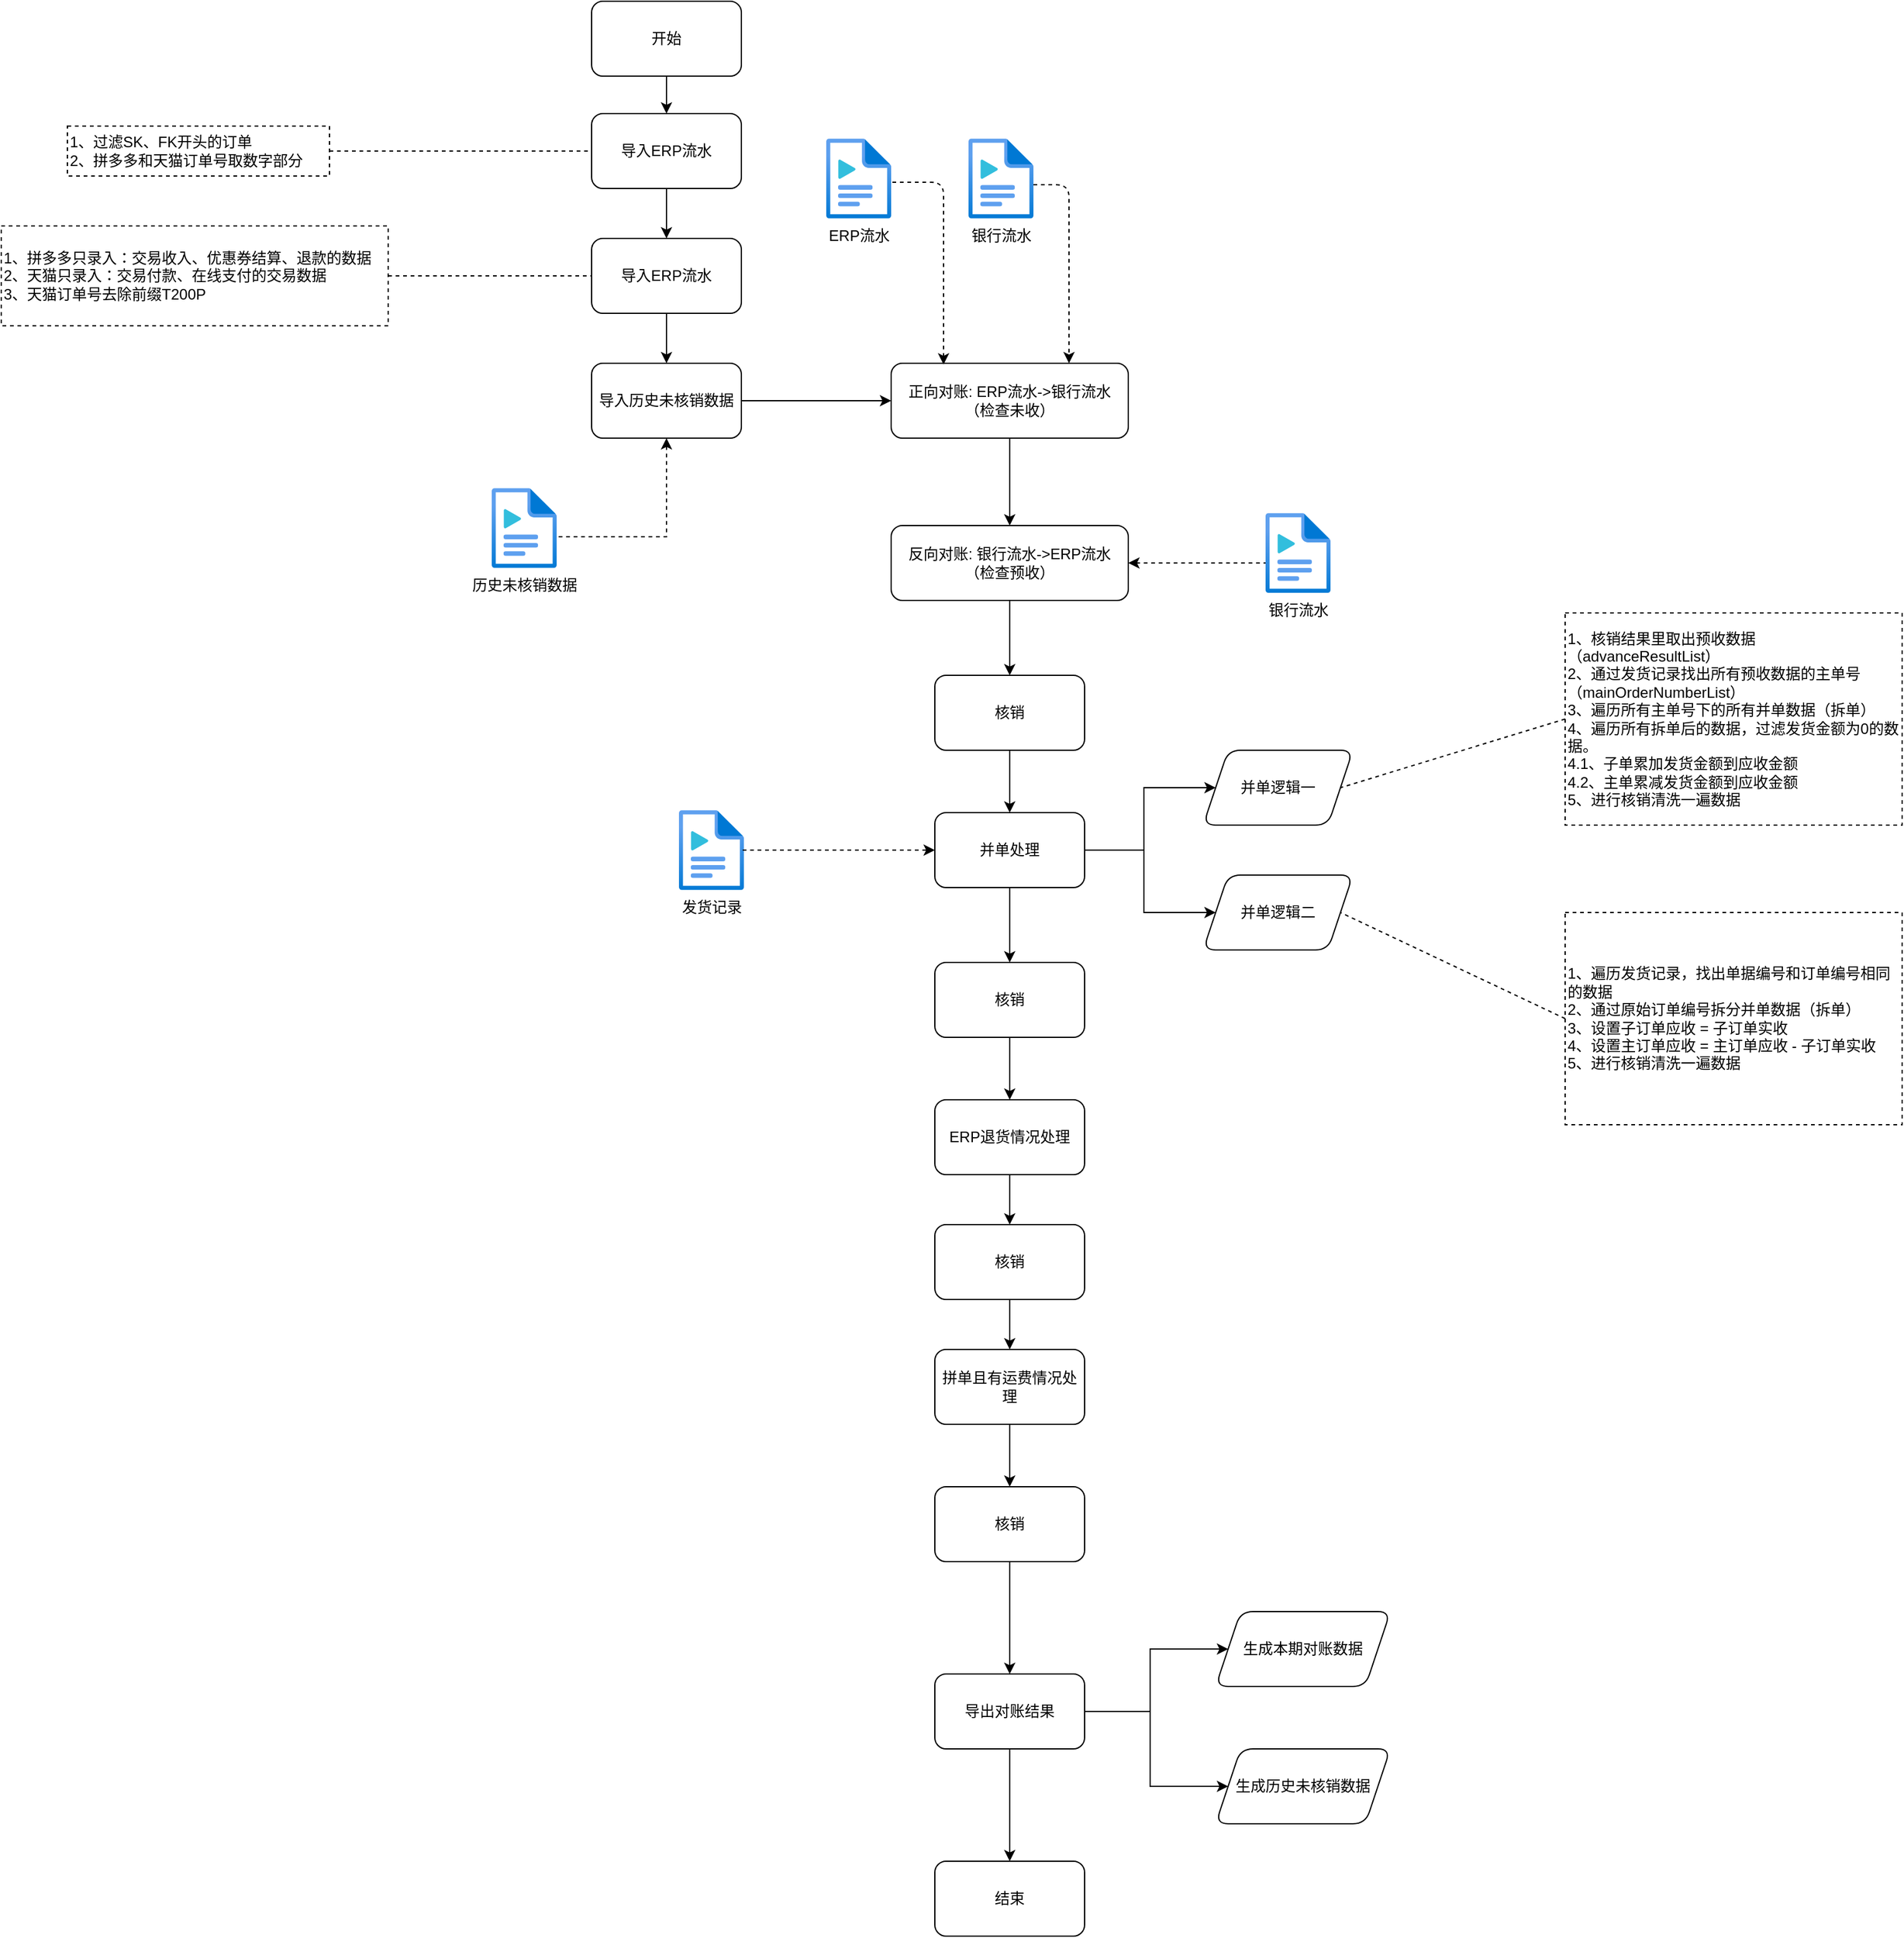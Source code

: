 <mxfile version="14.1.8" type="github">
  <diagram id="gHr1JoqbI7yrwuZ-KUK4" name="Page-1">
    <mxGraphModel dx="1843" dy="1730" grid="1" gridSize="10" guides="1" tooltips="1" connect="1" arrows="1" fold="1" page="1" pageScale="1" pageWidth="827" pageHeight="1169" math="0" shadow="0">
      <root>
        <mxCell id="0" />
        <mxCell id="1" parent="0" />
        <mxCell id="zHC3cjmE3yhob5l7D6uD-3" style="edgeStyle=orthogonalEdgeStyle;rounded=0;orthogonalLoop=1;jettySize=auto;html=1;exitX=1;exitY=0.5;exitDx=0;exitDy=0;" parent="1" source="zHC3cjmE3yhob5l7D6uD-1" target="zHC3cjmE3yhob5l7D6uD-2" edge="1">
          <mxGeometry relative="1" as="geometry" />
        </mxCell>
        <mxCell id="uR0UVcIPuwyNsC2U1HOz-40" style="edgeStyle=orthogonalEdgeStyle;rounded=0;orthogonalLoop=1;jettySize=auto;html=1;exitX=0.5;exitY=1;exitDx=0;exitDy=0;entryX=0.981;entryY=0.609;entryDx=0;entryDy=0;entryPerimeter=0;startArrow=classic;startFill=1;endArrow=none;endFill=0;dashed=1;" edge="1" parent="1" source="zHC3cjmE3yhob5l7D6uD-1" target="uR0UVcIPuwyNsC2U1HOz-37">
          <mxGeometry relative="1" as="geometry">
            <Array as="points">
              <mxPoint x="120" y="299" />
            </Array>
          </mxGeometry>
        </mxCell>
        <mxCell id="zHC3cjmE3yhob5l7D6uD-1" value="导入历史未核销数据" style="rounded=1;whiteSpace=wrap;html=1;" parent="1" vertex="1">
          <mxGeometry x="60" y="160" width="120" height="60" as="geometry" />
        </mxCell>
        <mxCell id="zHC3cjmE3yhob5l7D6uD-5" style="edgeStyle=orthogonalEdgeStyle;rounded=0;orthogonalLoop=1;jettySize=auto;html=1;exitX=0.5;exitY=1;exitDx=0;exitDy=0;" parent="1" source="zHC3cjmE3yhob5l7D6uD-2" target="zHC3cjmE3yhob5l7D6uD-4" edge="1">
          <mxGeometry relative="1" as="geometry" />
        </mxCell>
        <mxCell id="zHC3cjmE3yhob5l7D6uD-2" value="正向对账: ERP流水-&amp;gt;银行流水&lt;br&gt;（检查未收）" style="rounded=1;whiteSpace=wrap;html=1;" parent="1" vertex="1">
          <mxGeometry x="300" y="160" width="190" height="60" as="geometry" />
        </mxCell>
        <mxCell id="uR0UVcIPuwyNsC2U1HOz-3" style="edgeStyle=orthogonalEdgeStyle;rounded=0;orthogonalLoop=1;jettySize=auto;html=1;exitX=0.5;exitY=1;exitDx=0;exitDy=0;entryX=0.5;entryY=0;entryDx=0;entryDy=0;" edge="1" parent="1" source="zHC3cjmE3yhob5l7D6uD-4" target="uR0UVcIPuwyNsC2U1HOz-1">
          <mxGeometry relative="1" as="geometry" />
        </mxCell>
        <mxCell id="uR0UVcIPuwyNsC2U1HOz-55" style="rounded=0;orthogonalLoop=1;jettySize=auto;html=1;exitX=1;exitY=0.5;exitDx=0;exitDy=0;entryX=0.019;entryY=0.625;entryDx=0;entryDy=0;entryPerimeter=0;dashed=1;startArrow=classic;startFill=1;endArrow=none;endFill=0;" edge="1" parent="1" source="zHC3cjmE3yhob5l7D6uD-4" target="uR0UVcIPuwyNsC2U1HOz-45">
          <mxGeometry relative="1" as="geometry" />
        </mxCell>
        <mxCell id="zHC3cjmE3yhob5l7D6uD-4" value="反向对账: 银行流水-&amp;gt;ERP流水&lt;br&gt;（检查预收）" style="rounded=1;whiteSpace=wrap;html=1;" parent="1" vertex="1">
          <mxGeometry x="300" y="290" width="190" height="60" as="geometry" />
        </mxCell>
        <mxCell id="uR0UVcIPuwyNsC2U1HOz-24" style="edgeStyle=orthogonalEdgeStyle;rounded=0;orthogonalLoop=1;jettySize=auto;html=1;exitX=0.5;exitY=1;exitDx=0;exitDy=0;" edge="1" parent="1" source="uR0UVcIPuwyNsC2U1HOz-1" target="uR0UVcIPuwyNsC2U1HOz-4">
          <mxGeometry relative="1" as="geometry" />
        </mxCell>
        <mxCell id="uR0UVcIPuwyNsC2U1HOz-1" value="核销" style="rounded=1;whiteSpace=wrap;html=1;" vertex="1" parent="1">
          <mxGeometry x="335" y="410" width="120" height="60" as="geometry" />
        </mxCell>
        <mxCell id="uR0UVcIPuwyNsC2U1HOz-9" value="" style="edgeStyle=orthogonalEdgeStyle;rounded=0;orthogonalLoop=1;jettySize=auto;html=1;" edge="1" parent="1" source="uR0UVcIPuwyNsC2U1HOz-4" target="uR0UVcIPuwyNsC2U1HOz-8">
          <mxGeometry relative="1" as="geometry" />
        </mxCell>
        <mxCell id="uR0UVcIPuwyNsC2U1HOz-11" style="edgeStyle=orthogonalEdgeStyle;rounded=0;orthogonalLoop=1;jettySize=auto;html=1;exitX=1;exitY=0.5;exitDx=0;exitDy=0;entryX=0;entryY=0.5;entryDx=0;entryDy=0;" edge="1" parent="1" source="uR0UVcIPuwyNsC2U1HOz-4" target="uR0UVcIPuwyNsC2U1HOz-10">
          <mxGeometry relative="1" as="geometry" />
        </mxCell>
        <mxCell id="uR0UVcIPuwyNsC2U1HOz-22" style="edgeStyle=orthogonalEdgeStyle;rounded=0;orthogonalLoop=1;jettySize=auto;html=1;exitX=0.5;exitY=1;exitDx=0;exitDy=0;entryX=0.5;entryY=0;entryDx=0;entryDy=0;" edge="1" parent="1" source="uR0UVcIPuwyNsC2U1HOz-4" target="uR0UVcIPuwyNsC2U1HOz-21">
          <mxGeometry relative="1" as="geometry" />
        </mxCell>
        <mxCell id="uR0UVcIPuwyNsC2U1HOz-4" value="并单处理" style="whiteSpace=wrap;html=1;rounded=1;" vertex="1" parent="1">
          <mxGeometry x="335" y="520" width="120" height="60" as="geometry" />
        </mxCell>
        <mxCell id="uR0UVcIPuwyNsC2U1HOz-8" value="并单逻辑一" style="shape=parallelogram;perimeter=parallelogramPerimeter;whiteSpace=wrap;html=1;fixedSize=1;rounded=1;" vertex="1" parent="1">
          <mxGeometry x="550" y="470" width="120" height="60" as="geometry" />
        </mxCell>
        <mxCell id="uR0UVcIPuwyNsC2U1HOz-10" value="并单逻辑二" style="shape=parallelogram;perimeter=parallelogramPerimeter;whiteSpace=wrap;html=1;fixedSize=1;rounded=1;" vertex="1" parent="1">
          <mxGeometry x="550" y="570" width="120" height="60" as="geometry" />
        </mxCell>
        <mxCell id="uR0UVcIPuwyNsC2U1HOz-19" style="edgeStyle=orthogonalEdgeStyle;rounded=0;orthogonalLoop=1;jettySize=auto;html=1;exitX=0.5;exitY=1;exitDx=0;exitDy=0;entryX=0.5;entryY=0;entryDx=0;entryDy=0;" edge="1" parent="1" source="uR0UVcIPuwyNsC2U1HOz-12" target="uR0UVcIPuwyNsC2U1HOz-18">
          <mxGeometry relative="1" as="geometry" />
        </mxCell>
        <mxCell id="uR0UVcIPuwyNsC2U1HOz-12" value="ERP退货情况处理" style="whiteSpace=wrap;html=1;rounded=1;" vertex="1" parent="1">
          <mxGeometry x="335" y="750" width="120" height="60" as="geometry" />
        </mxCell>
        <mxCell id="uR0UVcIPuwyNsC2U1HOz-17" value="" style="edgeStyle=orthogonalEdgeStyle;rounded=0;orthogonalLoop=1;jettySize=auto;html=1;" edge="1" parent="1" source="uR0UVcIPuwyNsC2U1HOz-14" target="uR0UVcIPuwyNsC2U1HOz-16">
          <mxGeometry relative="1" as="geometry" />
        </mxCell>
        <mxCell id="uR0UVcIPuwyNsC2U1HOz-14" value="拼单且有运费情况处理" style="whiteSpace=wrap;html=1;rounded=1;" vertex="1" parent="1">
          <mxGeometry x="335" y="950" width="120" height="60" as="geometry" />
        </mxCell>
        <mxCell id="uR0UVcIPuwyNsC2U1HOz-26" value="" style="edgeStyle=orthogonalEdgeStyle;rounded=0;orthogonalLoop=1;jettySize=auto;html=1;" edge="1" parent="1" source="uR0UVcIPuwyNsC2U1HOz-16" target="uR0UVcIPuwyNsC2U1HOz-25">
          <mxGeometry relative="1" as="geometry" />
        </mxCell>
        <mxCell id="uR0UVcIPuwyNsC2U1HOz-16" value="核销" style="whiteSpace=wrap;html=1;rounded=1;" vertex="1" parent="1">
          <mxGeometry x="335" y="1060" width="120" height="60" as="geometry" />
        </mxCell>
        <mxCell id="uR0UVcIPuwyNsC2U1HOz-20" style="edgeStyle=orthogonalEdgeStyle;rounded=0;orthogonalLoop=1;jettySize=auto;html=1;exitX=0.5;exitY=1;exitDx=0;exitDy=0;entryX=0.5;entryY=0;entryDx=0;entryDy=0;" edge="1" parent="1" source="uR0UVcIPuwyNsC2U1HOz-18" target="uR0UVcIPuwyNsC2U1HOz-14">
          <mxGeometry relative="1" as="geometry" />
        </mxCell>
        <mxCell id="uR0UVcIPuwyNsC2U1HOz-18" value="核销" style="whiteSpace=wrap;html=1;rounded=1;" vertex="1" parent="1">
          <mxGeometry x="335" y="850" width="120" height="60" as="geometry" />
        </mxCell>
        <mxCell id="uR0UVcIPuwyNsC2U1HOz-23" style="edgeStyle=orthogonalEdgeStyle;rounded=0;orthogonalLoop=1;jettySize=auto;html=1;exitX=0.5;exitY=1;exitDx=0;exitDy=0;" edge="1" parent="1" source="uR0UVcIPuwyNsC2U1HOz-21" target="uR0UVcIPuwyNsC2U1HOz-12">
          <mxGeometry relative="1" as="geometry" />
        </mxCell>
        <mxCell id="uR0UVcIPuwyNsC2U1HOz-21" value="核销" style="whiteSpace=wrap;html=1;rounded=1;" vertex="1" parent="1">
          <mxGeometry x="335" y="640" width="120" height="60" as="geometry" />
        </mxCell>
        <mxCell id="uR0UVcIPuwyNsC2U1HOz-28" value="" style="edgeStyle=orthogonalEdgeStyle;rounded=0;orthogonalLoop=1;jettySize=auto;html=1;" edge="1" parent="1" source="uR0UVcIPuwyNsC2U1HOz-25" target="uR0UVcIPuwyNsC2U1HOz-27">
          <mxGeometry relative="1" as="geometry" />
        </mxCell>
        <mxCell id="uR0UVcIPuwyNsC2U1HOz-30" style="edgeStyle=orthogonalEdgeStyle;rounded=0;orthogonalLoop=1;jettySize=auto;html=1;exitX=1;exitY=0.5;exitDx=0;exitDy=0;entryX=0;entryY=0.5;entryDx=0;entryDy=0;" edge="1" parent="1" source="uR0UVcIPuwyNsC2U1HOz-25" target="uR0UVcIPuwyNsC2U1HOz-29">
          <mxGeometry relative="1" as="geometry" />
        </mxCell>
        <mxCell id="uR0UVcIPuwyNsC2U1HOz-34" style="edgeStyle=orthogonalEdgeStyle;rounded=0;orthogonalLoop=1;jettySize=auto;html=1;exitX=0.5;exitY=1;exitDx=0;exitDy=0;entryX=0.5;entryY=0;entryDx=0;entryDy=0;" edge="1" parent="1" source="uR0UVcIPuwyNsC2U1HOz-25" target="uR0UVcIPuwyNsC2U1HOz-33">
          <mxGeometry relative="1" as="geometry" />
        </mxCell>
        <mxCell id="uR0UVcIPuwyNsC2U1HOz-25" value="导出对账结果" style="whiteSpace=wrap;html=1;rounded=1;" vertex="1" parent="1">
          <mxGeometry x="335" y="1210" width="120" height="60" as="geometry" />
        </mxCell>
        <mxCell id="uR0UVcIPuwyNsC2U1HOz-27" value="生成本期对账数据" style="shape=parallelogram;perimeter=parallelogramPerimeter;whiteSpace=wrap;html=1;fixedSize=1;rounded=1;" vertex="1" parent="1">
          <mxGeometry x="560" y="1160" width="140" height="60" as="geometry" />
        </mxCell>
        <mxCell id="uR0UVcIPuwyNsC2U1HOz-29" value="生成历史未核销数据" style="shape=parallelogram;perimeter=parallelogramPerimeter;whiteSpace=wrap;html=1;fixedSize=1;rounded=1;" vertex="1" parent="1">
          <mxGeometry x="560" y="1270" width="140" height="60" as="geometry" />
        </mxCell>
        <mxCell id="uR0UVcIPuwyNsC2U1HOz-31" value="开始" style="rounded=1;whiteSpace=wrap;html=1;" vertex="1" parent="1">
          <mxGeometry x="60" y="-130" width="120" height="60" as="geometry" />
        </mxCell>
        <mxCell id="uR0UVcIPuwyNsC2U1HOz-33" value="结束" style="rounded=1;whiteSpace=wrap;html=1;" vertex="1" parent="1">
          <mxGeometry x="335" y="1360" width="120" height="60" as="geometry" />
        </mxCell>
        <mxCell id="uR0UVcIPuwyNsC2U1HOz-37" value="历史未核销数据" style="aspect=fixed;html=1;points=[];align=center;image;fontSize=12;image=img/lib/azure2/general/Media_File.svg;" vertex="1" parent="1">
          <mxGeometry x="-20" y="260" width="52" height="64" as="geometry" />
        </mxCell>
        <mxCell id="uR0UVcIPuwyNsC2U1HOz-41" value="ERP流水" style="aspect=fixed;html=1;points=[];align=center;image;fontSize=12;image=img/lib/azure2/general/Media_File.svg;" vertex="1" parent="1">
          <mxGeometry x="248" y="-20" width="52" height="64" as="geometry" />
        </mxCell>
        <mxCell id="uR0UVcIPuwyNsC2U1HOz-42" value="银行流水" style="aspect=fixed;html=1;points=[];align=center;image;fontSize=12;image=img/lib/azure2/general/Media_File.svg;" vertex="1" parent="1">
          <mxGeometry x="362" y="-20" width="52" height="64" as="geometry" />
        </mxCell>
        <mxCell id="uR0UVcIPuwyNsC2U1HOz-45" value="银行流水" style="aspect=fixed;html=1;points=[];align=center;image;fontSize=12;image=img/lib/azure2/general/Media_File.svg;" vertex="1" parent="1">
          <mxGeometry x="600" y="280" width="52" height="64" as="geometry" />
        </mxCell>
        <mxCell id="uR0UVcIPuwyNsC2U1HOz-47" value="发货记录" style="aspect=fixed;html=1;points=[];align=center;image;fontSize=12;image=img/lib/azure2/general/Media_File.svg;" vertex="1" parent="1">
          <mxGeometry x="130" y="518" width="52" height="64" as="geometry" />
        </mxCell>
        <mxCell id="uR0UVcIPuwyNsC2U1HOz-48" value="" style="endArrow=classic;html=1;dashed=1;entryX=0;entryY=0.5;entryDx=0;entryDy=0;exitX=0.981;exitY=0.5;exitDx=0;exitDy=0;exitPerimeter=0;" edge="1" parent="1" source="uR0UVcIPuwyNsC2U1HOz-47" target="uR0UVcIPuwyNsC2U1HOz-4">
          <mxGeometry width="50" height="50" relative="1" as="geometry">
            <mxPoint x="100" y="510" as="sourcePoint" />
            <mxPoint x="150" y="460" as="targetPoint" />
          </mxGeometry>
        </mxCell>
        <mxCell id="uR0UVcIPuwyNsC2U1HOz-52" value="" style="endArrow=classic;html=1;dashed=1;exitX=1.019;exitY=0.547;exitDx=0;exitDy=0;exitPerimeter=0;entryX=0.221;entryY=0.017;entryDx=0;entryDy=0;entryPerimeter=0;edgeStyle=orthogonalEdgeStyle;" edge="1" parent="1" source="uR0UVcIPuwyNsC2U1HOz-41" target="zHC3cjmE3yhob5l7D6uD-2">
          <mxGeometry width="50" height="50" relative="1" as="geometry">
            <mxPoint x="320" y="140" as="sourcePoint" />
            <mxPoint x="370" y="90" as="targetPoint" />
          </mxGeometry>
        </mxCell>
        <mxCell id="uR0UVcIPuwyNsC2U1HOz-53" value="" style="endArrow=classic;html=1;dashed=1;exitX=1;exitY=0.578;exitDx=0;exitDy=0;exitPerimeter=0;entryX=0.75;entryY=0;entryDx=0;entryDy=0;edgeStyle=orthogonalEdgeStyle;" edge="1" parent="1" source="uR0UVcIPuwyNsC2U1HOz-42" target="zHC3cjmE3yhob5l7D6uD-2">
          <mxGeometry width="50" height="50" relative="1" as="geometry">
            <mxPoint x="500" y="70" as="sourcePoint" />
            <mxPoint x="550" y="20" as="targetPoint" />
          </mxGeometry>
        </mxCell>
        <mxCell id="uR0UVcIPuwyNsC2U1HOz-58" style="edgeStyle=none;rounded=0;orthogonalLoop=1;jettySize=auto;html=1;exitX=0;exitY=0.5;exitDx=0;exitDy=0;entryX=1;entryY=0.5;entryDx=0;entryDy=0;dashed=1;startArrow=none;startFill=0;endArrow=none;endFill=0;" edge="1" parent="1" source="uR0UVcIPuwyNsC2U1HOz-56" target="uR0UVcIPuwyNsC2U1HOz-8">
          <mxGeometry relative="1" as="geometry" />
        </mxCell>
        <mxCell id="uR0UVcIPuwyNsC2U1HOz-56" value="1、核销结果里取出预收数据&lt;br&gt;（advanceResultList）&lt;br&gt;2、通过发货记录找出所有预收数据的主单号（mainOrderNumberList）&lt;br&gt;3、遍历所有主单号下的所有并单数据（拆单）&lt;br&gt;4、遍历所有拆单后的数据，过滤发货金额为0的数据。&lt;br&gt;4.1、子单累加发货金额到应收金额&lt;br&gt;4.2、主单累减发货金额到应收金额&lt;br&gt;5、进行核销清洗一遍数据" style="rounded=0;whiteSpace=wrap;html=1;dashed=1;fillColor=none;align=left;" vertex="1" parent="1">
          <mxGeometry x="840" y="360" width="270" height="170" as="geometry" />
        </mxCell>
        <mxCell id="uR0UVcIPuwyNsC2U1HOz-59" value="1、遍历发货记录，找出单据编号和订单编号相同的数据&lt;br&gt;2、通过原始订单编号拆分并单数据（拆单）&lt;br&gt;3、设置子订单应收 = 子订单实收&lt;br&gt;4、设置主订单应收 = 主订单应收 - 子订单实收&lt;br&gt;5、进行核销清洗一遍数据" style="rounded=0;whiteSpace=wrap;html=1;dashed=1;fillColor=none;align=left;" vertex="1" parent="1">
          <mxGeometry x="840" y="600" width="270" height="170" as="geometry" />
        </mxCell>
        <mxCell id="uR0UVcIPuwyNsC2U1HOz-60" style="edgeStyle=none;rounded=0;orthogonalLoop=1;jettySize=auto;html=1;exitX=0;exitY=0.5;exitDx=0;exitDy=0;entryX=1;entryY=0.5;entryDx=0;entryDy=0;dashed=1;startArrow=none;startFill=0;endArrow=none;endFill=0;" edge="1" parent="1" source="uR0UVcIPuwyNsC2U1HOz-59" target="uR0UVcIPuwyNsC2U1HOz-10">
          <mxGeometry relative="1" as="geometry">
            <mxPoint x="842" y="585" as="sourcePoint" />
            <mxPoint x="652" y="652" as="targetPoint" />
          </mxGeometry>
        </mxCell>
        <mxCell id="uR0UVcIPuwyNsC2U1HOz-68" style="edgeStyle=none;rounded=0;orthogonalLoop=1;jettySize=auto;html=1;exitX=0.5;exitY=1;exitDx=0;exitDy=0;entryX=0.5;entryY=0;entryDx=0;entryDy=0;startArrow=none;startFill=0;endArrow=classic;endFill=1;" edge="1" parent="1" source="uR0UVcIPuwyNsC2U1HOz-62" target="uR0UVcIPuwyNsC2U1HOz-67">
          <mxGeometry relative="1" as="geometry" />
        </mxCell>
        <mxCell id="uR0UVcIPuwyNsC2U1HOz-62" value="导入ERP流水" style="rounded=1;whiteSpace=wrap;html=1;" vertex="1" parent="1">
          <mxGeometry x="60" y="-40" width="120" height="60" as="geometry" />
        </mxCell>
        <mxCell id="uR0UVcIPuwyNsC2U1HOz-64" value="" style="endArrow=classic;html=1;entryX=0.5;entryY=0;entryDx=0;entryDy=0;exitX=0.5;exitY=1;exitDx=0;exitDy=0;" edge="1" parent="1" source="uR0UVcIPuwyNsC2U1HOz-31" target="uR0UVcIPuwyNsC2U1HOz-62">
          <mxGeometry width="50" height="50" relative="1" as="geometry">
            <mxPoint x="-60" y="20" as="sourcePoint" />
            <mxPoint x="-10" y="-30" as="targetPoint" />
          </mxGeometry>
        </mxCell>
        <mxCell id="uR0UVcIPuwyNsC2U1HOz-70" style="edgeStyle=none;rounded=0;orthogonalLoop=1;jettySize=auto;html=1;exitX=1;exitY=0.5;exitDx=0;exitDy=0;entryX=0;entryY=0.5;entryDx=0;entryDy=0;startArrow=none;startFill=0;endArrow=none;endFill=0;dashed=1;" edge="1" parent="1" source="uR0UVcIPuwyNsC2U1HOz-66" target="uR0UVcIPuwyNsC2U1HOz-62">
          <mxGeometry relative="1" as="geometry" />
        </mxCell>
        <mxCell id="uR0UVcIPuwyNsC2U1HOz-66" value="1、过滤SK、FK开头的订单&lt;br&gt;2、拼多多和天猫订单号取数字部分" style="rounded=0;whiteSpace=wrap;html=1;dashed=1;fillColor=none;align=left;" vertex="1" parent="1">
          <mxGeometry x="-360" y="-30" width="210" height="40" as="geometry" />
        </mxCell>
        <mxCell id="uR0UVcIPuwyNsC2U1HOz-69" style="edgeStyle=none;rounded=0;orthogonalLoop=1;jettySize=auto;html=1;exitX=0.5;exitY=1;exitDx=0;exitDy=0;entryX=0.5;entryY=0;entryDx=0;entryDy=0;startArrow=none;startFill=0;endArrow=classic;endFill=1;" edge="1" parent="1" source="uR0UVcIPuwyNsC2U1HOz-67" target="zHC3cjmE3yhob5l7D6uD-1">
          <mxGeometry relative="1" as="geometry" />
        </mxCell>
        <mxCell id="uR0UVcIPuwyNsC2U1HOz-67" value="导入ERP流水" style="rounded=1;whiteSpace=wrap;html=1;" vertex="1" parent="1">
          <mxGeometry x="60" y="60" width="120" height="60" as="geometry" />
        </mxCell>
        <mxCell id="uR0UVcIPuwyNsC2U1HOz-72" style="edgeStyle=none;rounded=0;orthogonalLoop=1;jettySize=auto;html=1;exitX=1;exitY=0.5;exitDx=0;exitDy=0;entryX=0;entryY=0.5;entryDx=0;entryDy=0;dashed=1;startArrow=none;startFill=0;endArrow=none;endFill=0;" edge="1" parent="1" source="uR0UVcIPuwyNsC2U1HOz-71" target="uR0UVcIPuwyNsC2U1HOz-67">
          <mxGeometry relative="1" as="geometry" />
        </mxCell>
        <mxCell id="uR0UVcIPuwyNsC2U1HOz-71" value="1、拼多多只录入：交易收入、优惠券结算、退款的数据&lt;br&gt;2、天猫只录入：交易付款、在线支付的交易数据&lt;br&gt;3、天猫订单号去除前缀T200P" style="rounded=0;whiteSpace=wrap;html=1;dashed=1;fillColor=none;align=left;" vertex="1" parent="1">
          <mxGeometry x="-413" y="50" width="310" height="80" as="geometry" />
        </mxCell>
      </root>
    </mxGraphModel>
  </diagram>
</mxfile>
